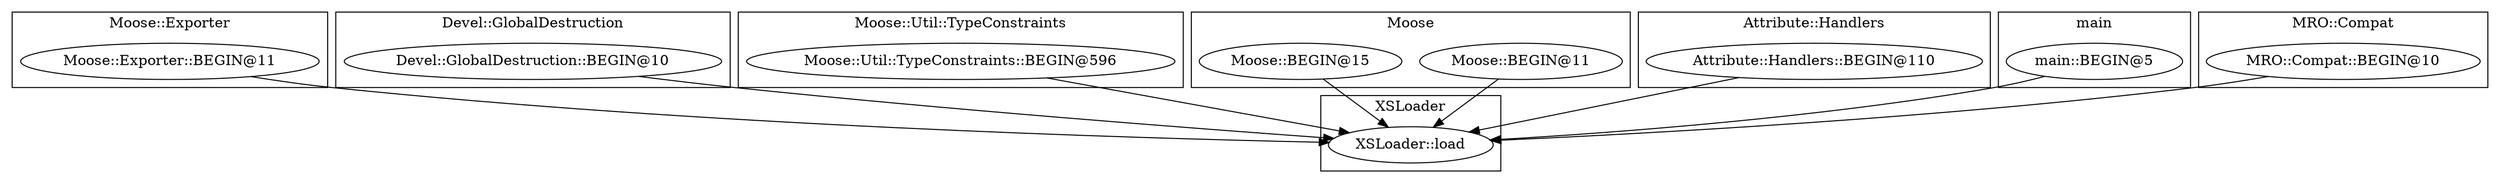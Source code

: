digraph {
graph [overlap=false]
subgraph cluster_Moose_Exporter {
	label="Moose::Exporter";
	"Moose::Exporter::BEGIN@11";
}
subgraph cluster_Devel_GlobalDestruction {
	label="Devel::GlobalDestruction";
	"Devel::GlobalDestruction::BEGIN@10";
}
subgraph cluster_XSLoader {
	label="XSLoader";
	"XSLoader::load";
}
subgraph cluster_Moose_Util_TypeConstraints {
	label="Moose::Util::TypeConstraints";
	"Moose::Util::TypeConstraints::BEGIN@596";
}
subgraph cluster_Moose {
	label="Moose";
	"Moose::BEGIN@11";
	"Moose::BEGIN@15";
}
subgraph cluster_Attribute_Handlers {
	label="Attribute::Handlers";
	"Attribute::Handlers::BEGIN@110";
}
subgraph cluster_main {
	label="main";
	"main::BEGIN@5";
}
subgraph cluster_MRO_Compat {
	label="MRO::Compat";
	"MRO::Compat::BEGIN@10";
}
"Moose::BEGIN@11" -> "XSLoader::load";
"Moose::Exporter::BEGIN@11" -> "XSLoader::load";
"Moose::BEGIN@15" -> "XSLoader::load";
"Devel::GlobalDestruction::BEGIN@10" -> "XSLoader::load";
"Moose::Util::TypeConstraints::BEGIN@596" -> "XSLoader::load";
"MRO::Compat::BEGIN@10" -> "XSLoader::load";
"Attribute::Handlers::BEGIN@110" -> "XSLoader::load";
"main::BEGIN@5" -> "XSLoader::load";
}
